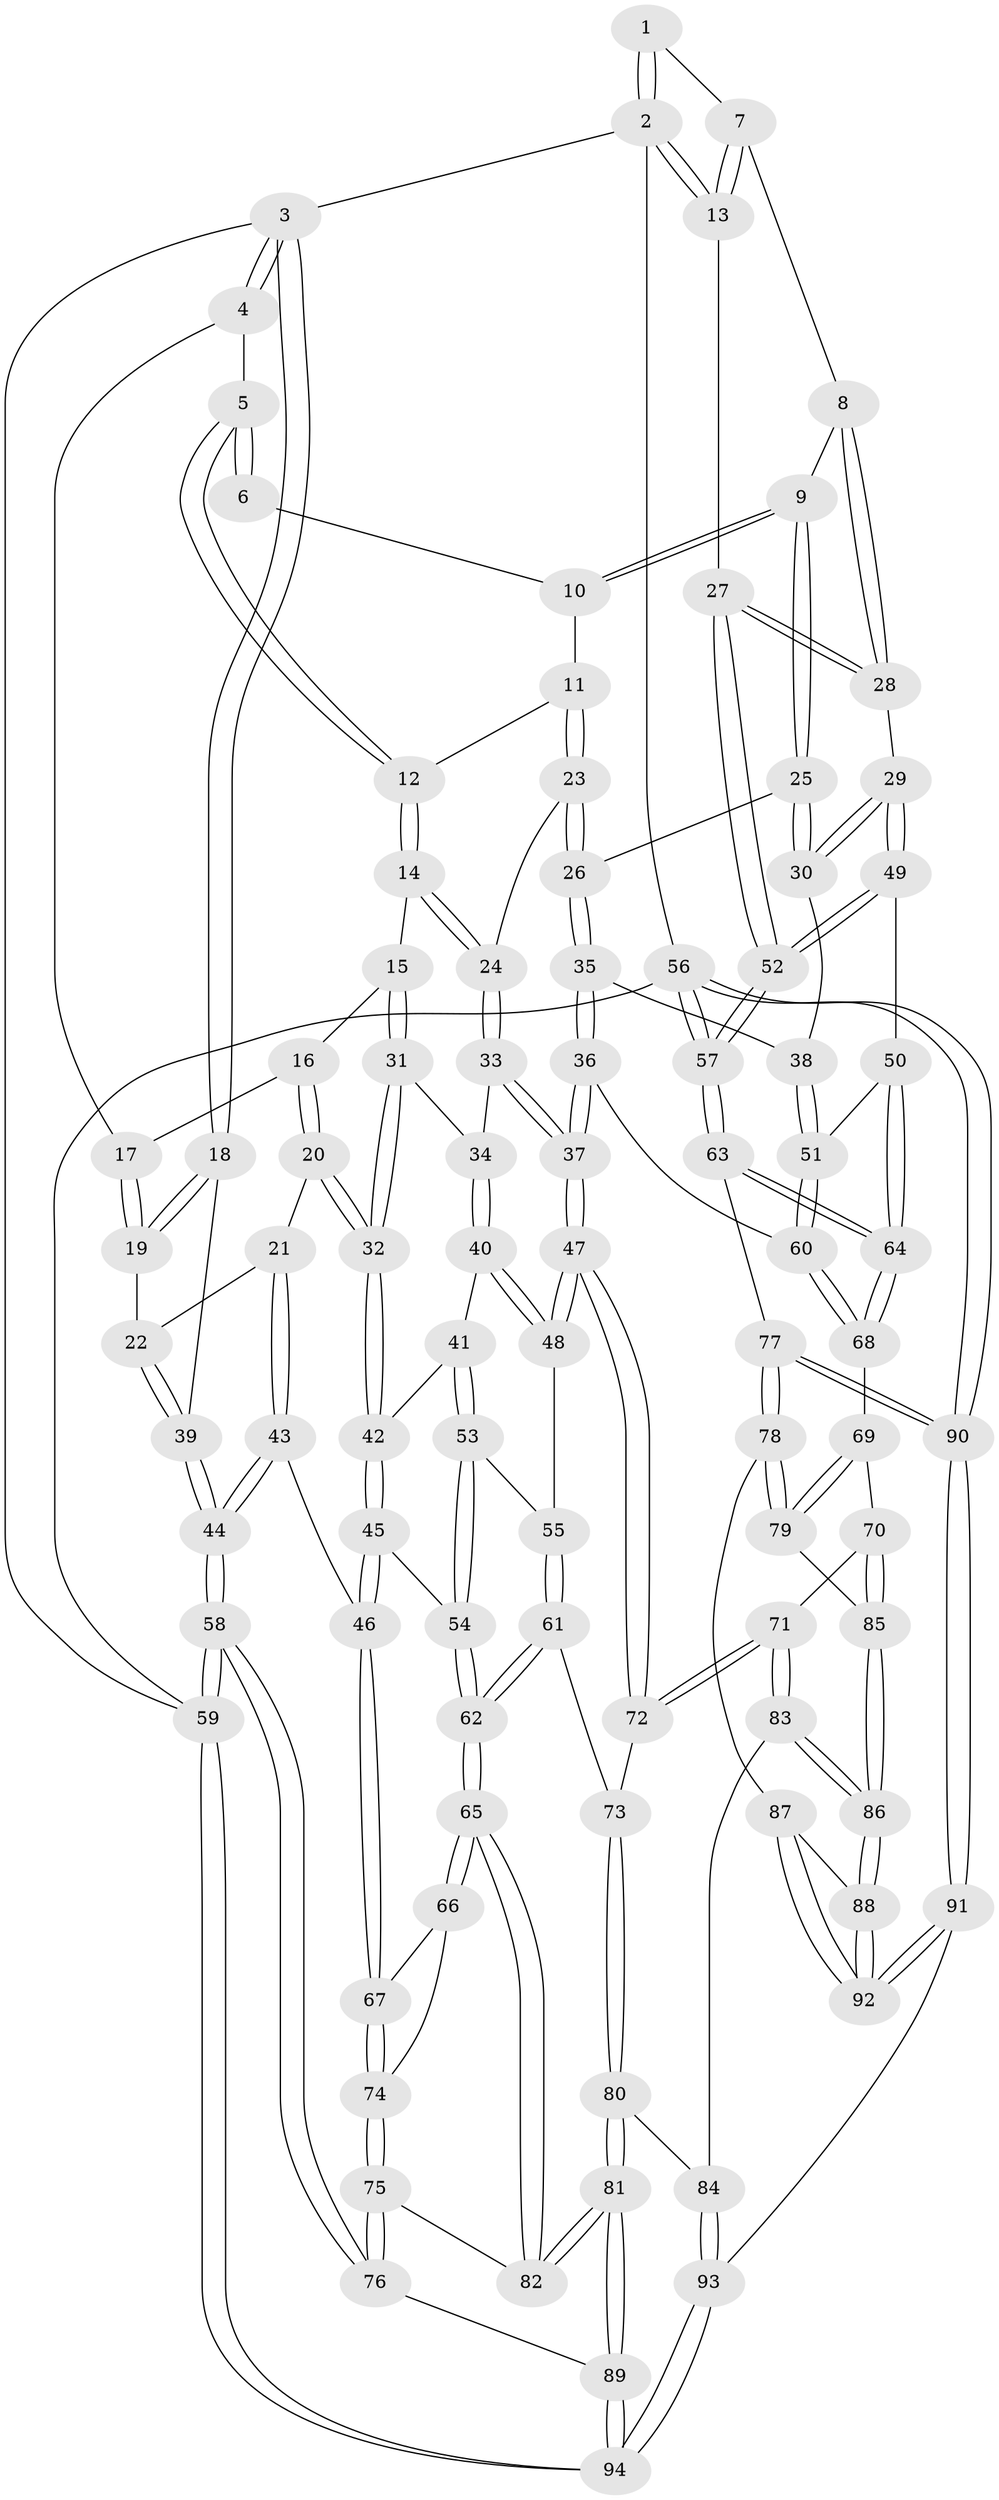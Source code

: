 // coarse degree distribution, {3: 0.39285714285714285, 5: 0.21428571428571427, 4: 0.32142857142857145, 7: 0.03571428571428571, 6: 0.03571428571428571}
// Generated by graph-tools (version 1.1) at 2025/38/03/04/25 23:38:25]
// undirected, 94 vertices, 232 edges
graph export_dot {
  node [color=gray90,style=filled];
  1 [pos="+0.7449419635772766+0"];
  2 [pos="+1+0"];
  3 [pos="+0+0"];
  4 [pos="+0.22880260861261986+0"];
  5 [pos="+0.3641940353733334+0"];
  6 [pos="+0.6730038023010323+0"];
  7 [pos="+0.871414865317991+0.10074893581265501"];
  8 [pos="+0.847759596780198+0.168993313135577"];
  9 [pos="+0.7497350462194279+0.17648969805519882"];
  10 [pos="+0.6762430535272477+0"];
  11 [pos="+0.5951559250191782+0.14706191453220963"];
  12 [pos="+0.35679837991224705+0"];
  13 [pos="+1+0"];
  14 [pos="+0.33894952576370524+0.08160185665182697"];
  15 [pos="+0.3215360411563229+0.09557259761672512"];
  16 [pos="+0.11298462429637203+0.1279397884292224"];
  17 [pos="+0.08271033360386006+0.11666089616385963"];
  18 [pos="+0+0"];
  19 [pos="+0+0.11683153452729043"];
  20 [pos="+0.12907627685877757+0.2949566604323297"];
  21 [pos="+0.10975326198623538+0.29635775317163515"];
  22 [pos="+0.1073063314381984+0.2938356210781737"];
  23 [pos="+0.5882373981610427+0.23771883172607078"];
  24 [pos="+0.44548647765851734+0.22890142363900293"];
  25 [pos="+0.6989576425832998+0.24761833886726323"];
  26 [pos="+0.6119041436019808+0.25085035312388804"];
  27 [pos="+1+0.12409365480095257"];
  28 [pos="+0.93560453613766+0.23461016964943018"];
  29 [pos="+0.8665453968425858+0.3666667604787881"];
  30 [pos="+0.7753146117559554+0.3569062499710331"];
  31 [pos="+0.19876403863332437+0.2844394831151265"];
  32 [pos="+0.16934385236570484+0.30380595120442644"];
  33 [pos="+0.42077599715590136+0.3145601439844178"];
  34 [pos="+0.32902691179421667+0.34470343656899866"];
  35 [pos="+0.5752889584282744+0.4786928850432209"];
  36 [pos="+0.5612718996758945+0.5009738595008347"];
  37 [pos="+0.48414040020744076+0.5312294454670081"];
  38 [pos="+0.762149064633025+0.3762680483096204"];
  39 [pos="+0+0.10264845857156032"];
  40 [pos="+0.287900363252046+0.43796416931885945"];
  41 [pos="+0.2790396836116719+0.43882208143762386"];
  42 [pos="+0.19064300401886106+0.40117889688924785"];
  43 [pos="+0+0.4815599541903646"];
  44 [pos="+0+0.48158031664654355"];
  45 [pos="+0.1053372585193081+0.5363535239158651"];
  46 [pos="+0.029571052759446995+0.5419068432057076"];
  47 [pos="+0.4729478573518823+0.5452427624122923"];
  48 [pos="+0.47277497210334746+0.5452240913355574"];
  49 [pos="+0.9669218187331818+0.49820993973394273"];
  50 [pos="+0.9387703034018706+0.5184380413696811"];
  51 [pos="+0.7540263735220503+0.574748848444339"];
  52 [pos="+1+0.5219560651897815"];
  53 [pos="+0.2276803898555955+0.5647974608768278"];
  54 [pos="+0.1703761256555654+0.5732703193628281"];
  55 [pos="+0.298362201972336+0.5851402690807556"];
  56 [pos="+1+1"];
  57 [pos="+1+0.9519751078668222"];
  58 [pos="+0+0.9054699641121062"];
  59 [pos="+0+1"];
  60 [pos="+0.7476299323737462+0.5801564928261342"];
  61 [pos="+0.2766286345215256+0.690089929765049"];
  62 [pos="+0.20159233115687764+0.7529534960263738"];
  63 [pos="+0.876024908512758+0.7981540287811167"];
  64 [pos="+0.8611284491680141+0.7716177268253033"];
  65 [pos="+0.20135081488951376+0.7537372315011951"];
  66 [pos="+0.17270473470669673+0.7429134710448387"];
  67 [pos="+0.06593688760485157+0.6960381052431466"];
  68 [pos="+0.7476912623338141+0.6724173934380863"];
  69 [pos="+0.6786791260012666+0.7112395618443853"];
  70 [pos="+0.5858251193906774+0.7275077547051535"];
  71 [pos="+0.5815382854469734+0.7269800181483606"];
  72 [pos="+0.4778119700758251+0.6090170488579426"];
  73 [pos="+0.41456416262842466+0.6980128143541654"];
  74 [pos="+0+0.7792072562896362"];
  75 [pos="+0+0.8135537176571702"];
  76 [pos="+0+0.8681048130237299"];
  77 [pos="+0.7684464179559176+0.8738800347320954"];
  78 [pos="+0.7491575486930866+0.8734347889967593"];
  79 [pos="+0.7098509625930418+0.8502879270943897"];
  80 [pos="+0.36791006560488526+0.861830537868208"];
  81 [pos="+0.2643215694891739+0.9070256694760661"];
  82 [pos="+0.20732959440991458+0.7885604211191681"];
  83 [pos="+0.5162625366267953+0.8782401110541588"];
  84 [pos="+0.44043944732562745+0.8782833010997924"];
  85 [pos="+0.6631669150837182+0.8457313168757246"];
  86 [pos="+0.5589084778329454+0.9156263044052129"];
  87 [pos="+0.726971814817377+0.893856494171961"];
  88 [pos="+0.5835046861408831+0.9648319475233862"];
  89 [pos="+0.24157679163938034+0.9572012343029989"];
  90 [pos="+0.8311925395237157+1"];
  91 [pos="+0.6252308488933207+1"];
  92 [pos="+0.6185502357233758+1"];
  93 [pos="+0.4957180933712972+1"];
  94 [pos="+0.2445632369733282+1"];
  1 -- 2;
  1 -- 2;
  1 -- 7;
  2 -- 3;
  2 -- 13;
  2 -- 13;
  2 -- 56;
  3 -- 4;
  3 -- 4;
  3 -- 18;
  3 -- 18;
  3 -- 59;
  4 -- 5;
  4 -- 17;
  5 -- 6;
  5 -- 6;
  5 -- 12;
  5 -- 12;
  6 -- 10;
  7 -- 8;
  7 -- 13;
  7 -- 13;
  8 -- 9;
  8 -- 28;
  8 -- 28;
  9 -- 10;
  9 -- 10;
  9 -- 25;
  9 -- 25;
  10 -- 11;
  11 -- 12;
  11 -- 23;
  11 -- 23;
  12 -- 14;
  12 -- 14;
  13 -- 27;
  14 -- 15;
  14 -- 24;
  14 -- 24;
  15 -- 16;
  15 -- 31;
  15 -- 31;
  16 -- 17;
  16 -- 20;
  16 -- 20;
  17 -- 19;
  17 -- 19;
  18 -- 19;
  18 -- 19;
  18 -- 39;
  19 -- 22;
  20 -- 21;
  20 -- 32;
  20 -- 32;
  21 -- 22;
  21 -- 43;
  21 -- 43;
  22 -- 39;
  22 -- 39;
  23 -- 24;
  23 -- 26;
  23 -- 26;
  24 -- 33;
  24 -- 33;
  25 -- 26;
  25 -- 30;
  25 -- 30;
  26 -- 35;
  26 -- 35;
  27 -- 28;
  27 -- 28;
  27 -- 52;
  27 -- 52;
  28 -- 29;
  29 -- 30;
  29 -- 30;
  29 -- 49;
  29 -- 49;
  30 -- 38;
  31 -- 32;
  31 -- 32;
  31 -- 34;
  32 -- 42;
  32 -- 42;
  33 -- 34;
  33 -- 37;
  33 -- 37;
  34 -- 40;
  34 -- 40;
  35 -- 36;
  35 -- 36;
  35 -- 38;
  36 -- 37;
  36 -- 37;
  36 -- 60;
  37 -- 47;
  37 -- 47;
  38 -- 51;
  38 -- 51;
  39 -- 44;
  39 -- 44;
  40 -- 41;
  40 -- 48;
  40 -- 48;
  41 -- 42;
  41 -- 53;
  41 -- 53;
  42 -- 45;
  42 -- 45;
  43 -- 44;
  43 -- 44;
  43 -- 46;
  44 -- 58;
  44 -- 58;
  45 -- 46;
  45 -- 46;
  45 -- 54;
  46 -- 67;
  46 -- 67;
  47 -- 48;
  47 -- 48;
  47 -- 72;
  47 -- 72;
  48 -- 55;
  49 -- 50;
  49 -- 52;
  49 -- 52;
  50 -- 51;
  50 -- 64;
  50 -- 64;
  51 -- 60;
  51 -- 60;
  52 -- 57;
  52 -- 57;
  53 -- 54;
  53 -- 54;
  53 -- 55;
  54 -- 62;
  54 -- 62;
  55 -- 61;
  55 -- 61;
  56 -- 57;
  56 -- 57;
  56 -- 90;
  56 -- 90;
  56 -- 59;
  57 -- 63;
  57 -- 63;
  58 -- 59;
  58 -- 59;
  58 -- 76;
  58 -- 76;
  59 -- 94;
  59 -- 94;
  60 -- 68;
  60 -- 68;
  61 -- 62;
  61 -- 62;
  61 -- 73;
  62 -- 65;
  62 -- 65;
  63 -- 64;
  63 -- 64;
  63 -- 77;
  64 -- 68;
  64 -- 68;
  65 -- 66;
  65 -- 66;
  65 -- 82;
  65 -- 82;
  66 -- 67;
  66 -- 74;
  67 -- 74;
  67 -- 74;
  68 -- 69;
  69 -- 70;
  69 -- 79;
  69 -- 79;
  70 -- 71;
  70 -- 85;
  70 -- 85;
  71 -- 72;
  71 -- 72;
  71 -- 83;
  71 -- 83;
  72 -- 73;
  73 -- 80;
  73 -- 80;
  74 -- 75;
  74 -- 75;
  75 -- 76;
  75 -- 76;
  75 -- 82;
  76 -- 89;
  77 -- 78;
  77 -- 78;
  77 -- 90;
  77 -- 90;
  78 -- 79;
  78 -- 79;
  78 -- 87;
  79 -- 85;
  80 -- 81;
  80 -- 81;
  80 -- 84;
  81 -- 82;
  81 -- 82;
  81 -- 89;
  81 -- 89;
  83 -- 84;
  83 -- 86;
  83 -- 86;
  84 -- 93;
  84 -- 93;
  85 -- 86;
  85 -- 86;
  86 -- 88;
  86 -- 88;
  87 -- 88;
  87 -- 92;
  87 -- 92;
  88 -- 92;
  88 -- 92;
  89 -- 94;
  89 -- 94;
  90 -- 91;
  90 -- 91;
  91 -- 92;
  91 -- 92;
  91 -- 93;
  93 -- 94;
  93 -- 94;
}
